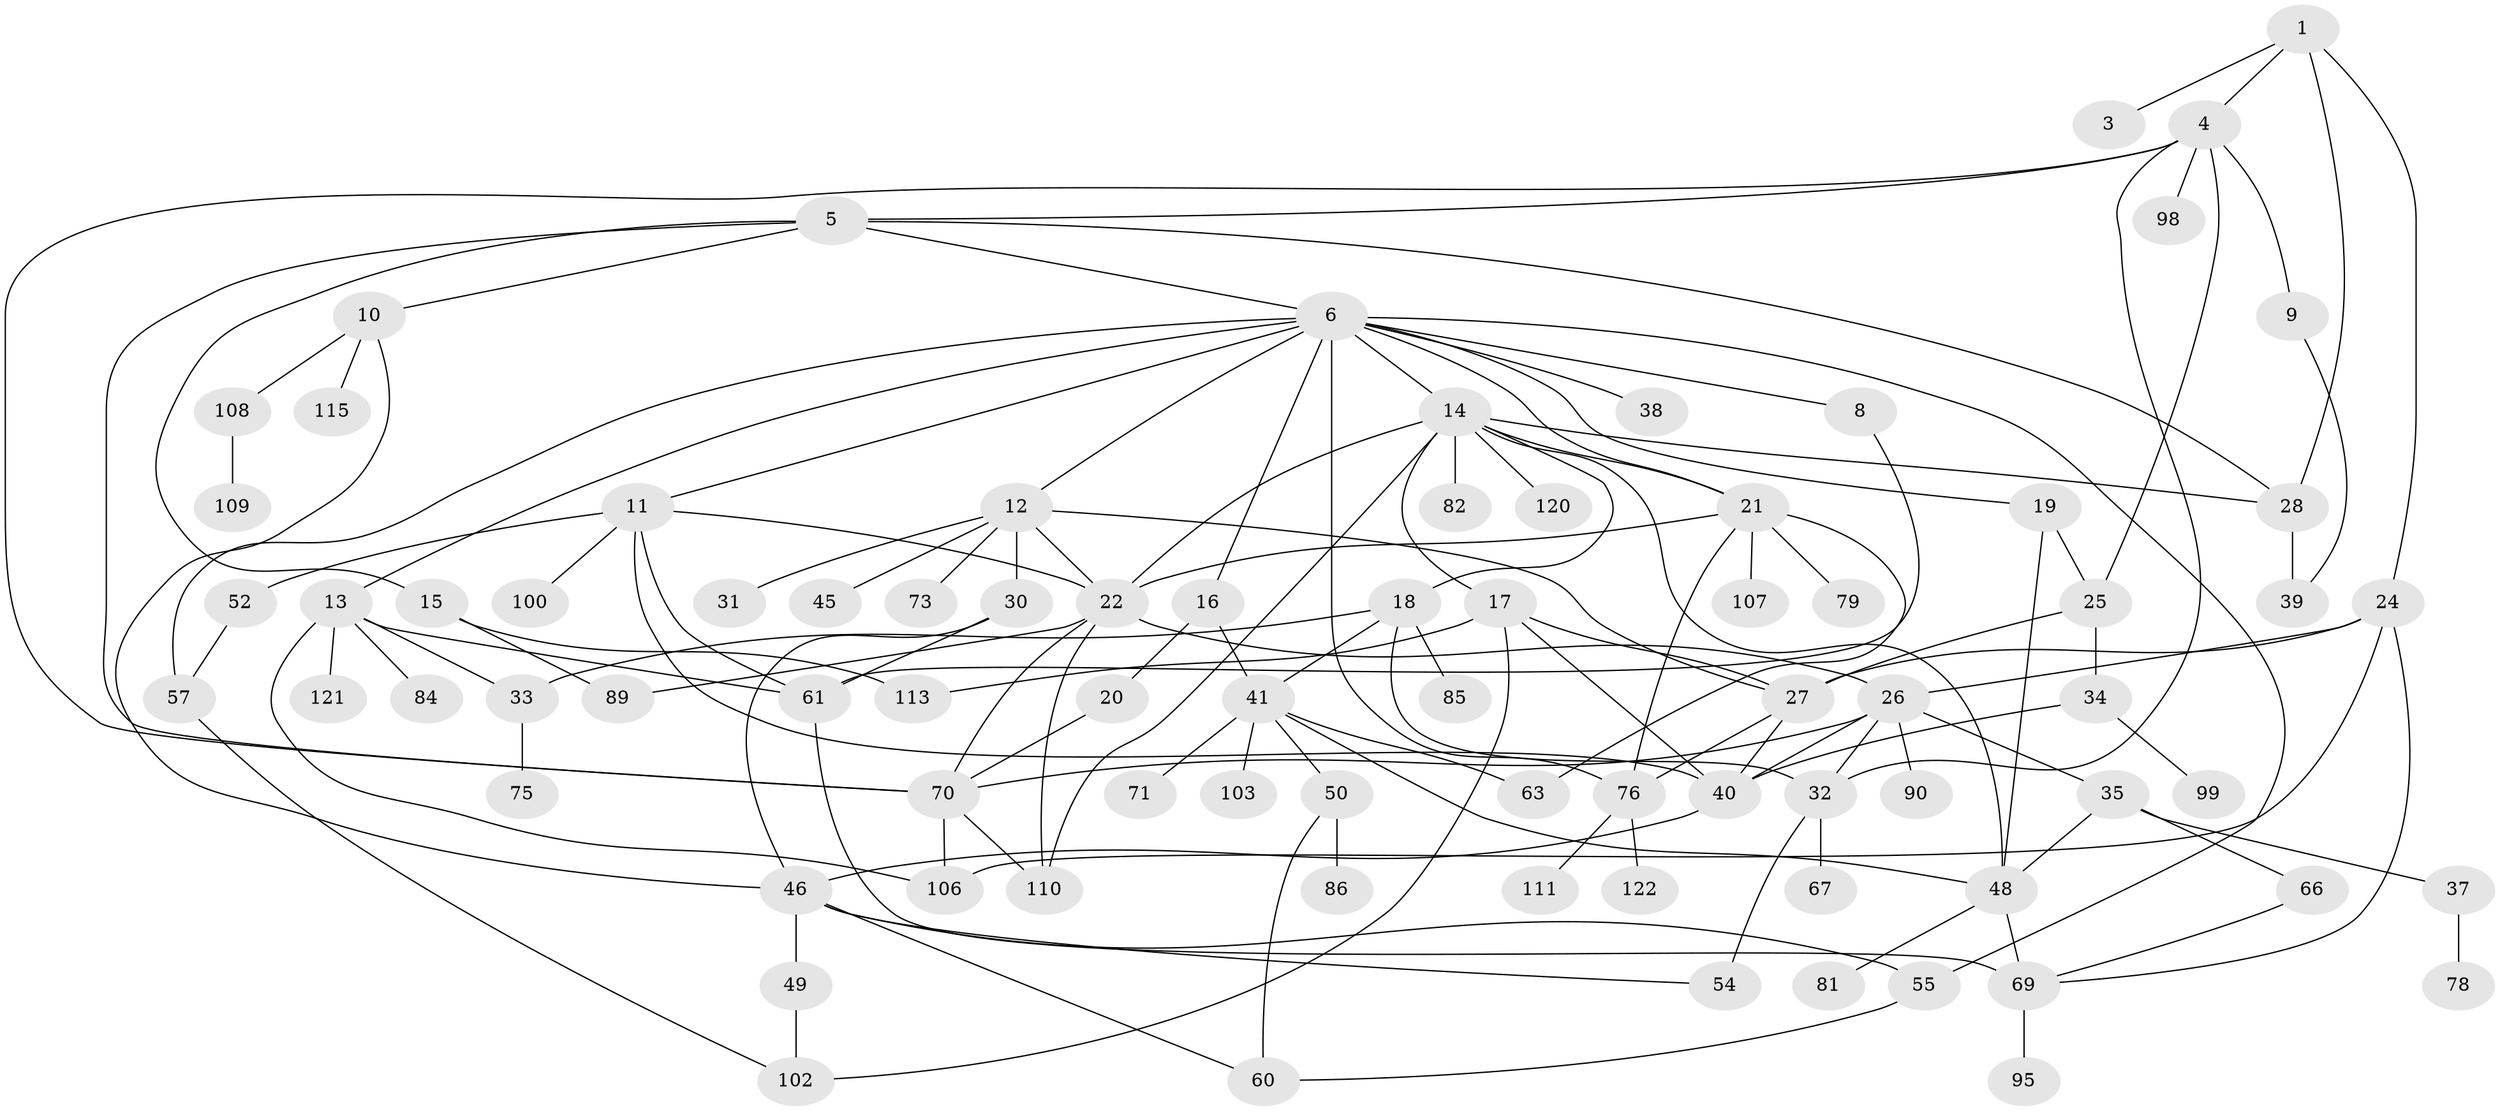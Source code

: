 // Generated by graph-tools (version 1.1) at 2025/51/02/27/25 19:51:40]
// undirected, 82 vertices, 132 edges
graph export_dot {
graph [start="1"]
  node [color=gray90,style=filled];
  1 [super="+2"];
  3;
  4 [super="+44"];
  5;
  6 [super="+7"];
  8;
  9;
  10 [super="+92"];
  11 [super="+23"];
  12 [super="+51"];
  13 [super="+117"];
  14 [super="+59"];
  15 [super="+56"];
  16;
  17 [super="+62"];
  18 [super="+97"];
  19 [super="+93"];
  20 [super="+29"];
  21 [super="+64"];
  22 [super="+116"];
  24 [super="+105"];
  25 [super="+118"];
  26 [super="+42"];
  27 [super="+74"];
  28 [super="+65"];
  30 [super="+68"];
  31;
  32 [super="+36"];
  33;
  34;
  35 [super="+47"];
  37;
  38;
  39 [super="+72"];
  40 [super="+43"];
  41 [super="+58"];
  45;
  46 [super="+53"];
  48 [super="+80"];
  49 [super="+83"];
  50 [super="+91"];
  52;
  54;
  55 [super="+77"];
  57 [super="+96"];
  60 [super="+94"];
  61 [super="+88"];
  63 [super="+87"];
  66;
  67;
  69 [super="+101"];
  70 [super="+119"];
  71;
  73;
  75;
  76 [super="+114"];
  78;
  79;
  81;
  82;
  84;
  85;
  86;
  89;
  90;
  95;
  98;
  99;
  100;
  102 [super="+104"];
  103;
  106;
  107;
  108;
  109;
  110 [super="+112"];
  111;
  113;
  115;
  120;
  121;
  122;
  1 -- 3;
  1 -- 4;
  1 -- 24;
  1 -- 28;
  4 -- 5;
  4 -- 9;
  4 -- 70;
  4 -- 25;
  4 -- 98;
  4 -- 32;
  5 -- 6;
  5 -- 10;
  5 -- 15;
  5 -- 28;
  5 -- 70;
  6 -- 12;
  6 -- 16;
  6 -- 19;
  6 -- 38;
  6 -- 21;
  6 -- 8;
  6 -- 11;
  6 -- 13;
  6 -- 14;
  6 -- 55;
  6 -- 57;
  6 -- 76;
  8 -- 61;
  9 -- 39;
  10 -- 108;
  10 -- 115;
  10 -- 46;
  11 -- 40;
  11 -- 52;
  11 -- 100;
  11 -- 22;
  11 -- 61;
  12 -- 30;
  12 -- 31;
  12 -- 45;
  12 -- 73;
  12 -- 27;
  12 -- 22;
  13 -- 84;
  13 -- 33;
  13 -- 106;
  13 -- 121;
  13 -- 61;
  14 -- 17;
  14 -- 18;
  14 -- 21;
  14 -- 22;
  14 -- 28;
  14 -- 120;
  14 -- 48;
  14 -- 82;
  14 -- 110;
  15 -- 113;
  15 -- 89;
  16 -- 20;
  16 -- 41;
  17 -- 27;
  17 -- 113;
  17 -- 102;
  17 -- 40;
  18 -- 33;
  18 -- 85;
  18 -- 32;
  18 -- 41;
  19 -- 25;
  19 -- 48;
  20 -- 70;
  21 -- 63 [weight=2];
  21 -- 79;
  21 -- 22;
  21 -- 107;
  21 -- 76;
  22 -- 26;
  22 -- 89;
  22 -- 110;
  22 -- 70;
  24 -- 69;
  24 -- 106;
  24 -- 26;
  24 -- 27;
  25 -- 34;
  25 -- 27;
  26 -- 32;
  26 -- 35;
  26 -- 90;
  26 -- 40;
  26 -- 70;
  27 -- 76;
  27 -- 40;
  28 -- 39;
  30 -- 46;
  30 -- 61;
  32 -- 54;
  32 -- 67;
  33 -- 75;
  34 -- 99;
  34 -- 40;
  35 -- 37;
  35 -- 48;
  35 -- 66;
  37 -- 78;
  40 -- 46;
  41 -- 50;
  41 -- 71;
  41 -- 103;
  41 -- 63;
  41 -- 48;
  46 -- 49;
  46 -- 54;
  46 -- 60;
  46 -- 55;
  48 -- 81;
  48 -- 69;
  49 -- 102;
  50 -- 86;
  50 -- 60;
  52 -- 57;
  55 -- 60;
  57 -- 102;
  61 -- 69;
  66 -- 69;
  69 -- 95;
  70 -- 106;
  70 -- 110;
  76 -- 111;
  76 -- 122;
  108 -- 109;
}
